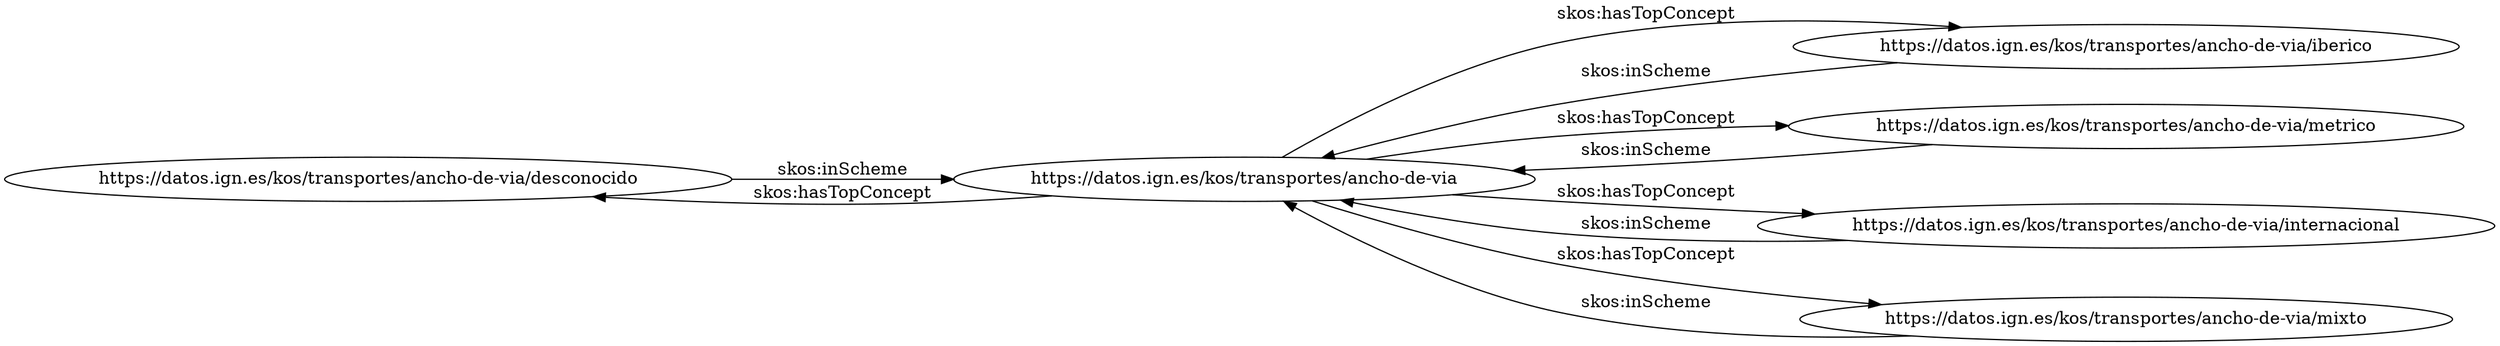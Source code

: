 digraph ar2dtool_diagram { 
rankdir=LR;
size="1501"
	"https://datos.ign.es/kos/transportes/ancho-de-via/desconocido" -> "https://datos.ign.es/kos/transportes/ancho-de-via" [ label = "skos:inScheme" ];
	"https://datos.ign.es/kos/transportes/ancho-de-via" -> "https://datos.ign.es/kos/transportes/ancho-de-via/iberico" [ label = "skos:hasTopConcept" ];
	"https://datos.ign.es/kos/transportes/ancho-de-via" -> "https://datos.ign.es/kos/transportes/ancho-de-via/metrico" [ label = "skos:hasTopConcept" ];
	"https://datos.ign.es/kos/transportes/ancho-de-via" -> "https://datos.ign.es/kos/transportes/ancho-de-via/internacional" [ label = "skos:hasTopConcept" ];
	"https://datos.ign.es/kos/transportes/ancho-de-via" -> "https://datos.ign.es/kos/transportes/ancho-de-via/desconocido" [ label = "skos:hasTopConcept" ];
	"https://datos.ign.es/kos/transportes/ancho-de-via" -> "https://datos.ign.es/kos/transportes/ancho-de-via/mixto" [ label = "skos:hasTopConcept" ];
	"https://datos.ign.es/kos/transportes/ancho-de-via/mixto" -> "https://datos.ign.es/kos/transportes/ancho-de-via" [ label = "skos:inScheme" ];
	"https://datos.ign.es/kos/transportes/ancho-de-via/internacional" -> "https://datos.ign.es/kos/transportes/ancho-de-via" [ label = "skos:inScheme" ];
	"https://datos.ign.es/kos/transportes/ancho-de-via/metrico" -> "https://datos.ign.es/kos/transportes/ancho-de-via" [ label = "skos:inScheme" ];
	"https://datos.ign.es/kos/transportes/ancho-de-via/iberico" -> "https://datos.ign.es/kos/transportes/ancho-de-via" [ label = "skos:inScheme" ];

}
